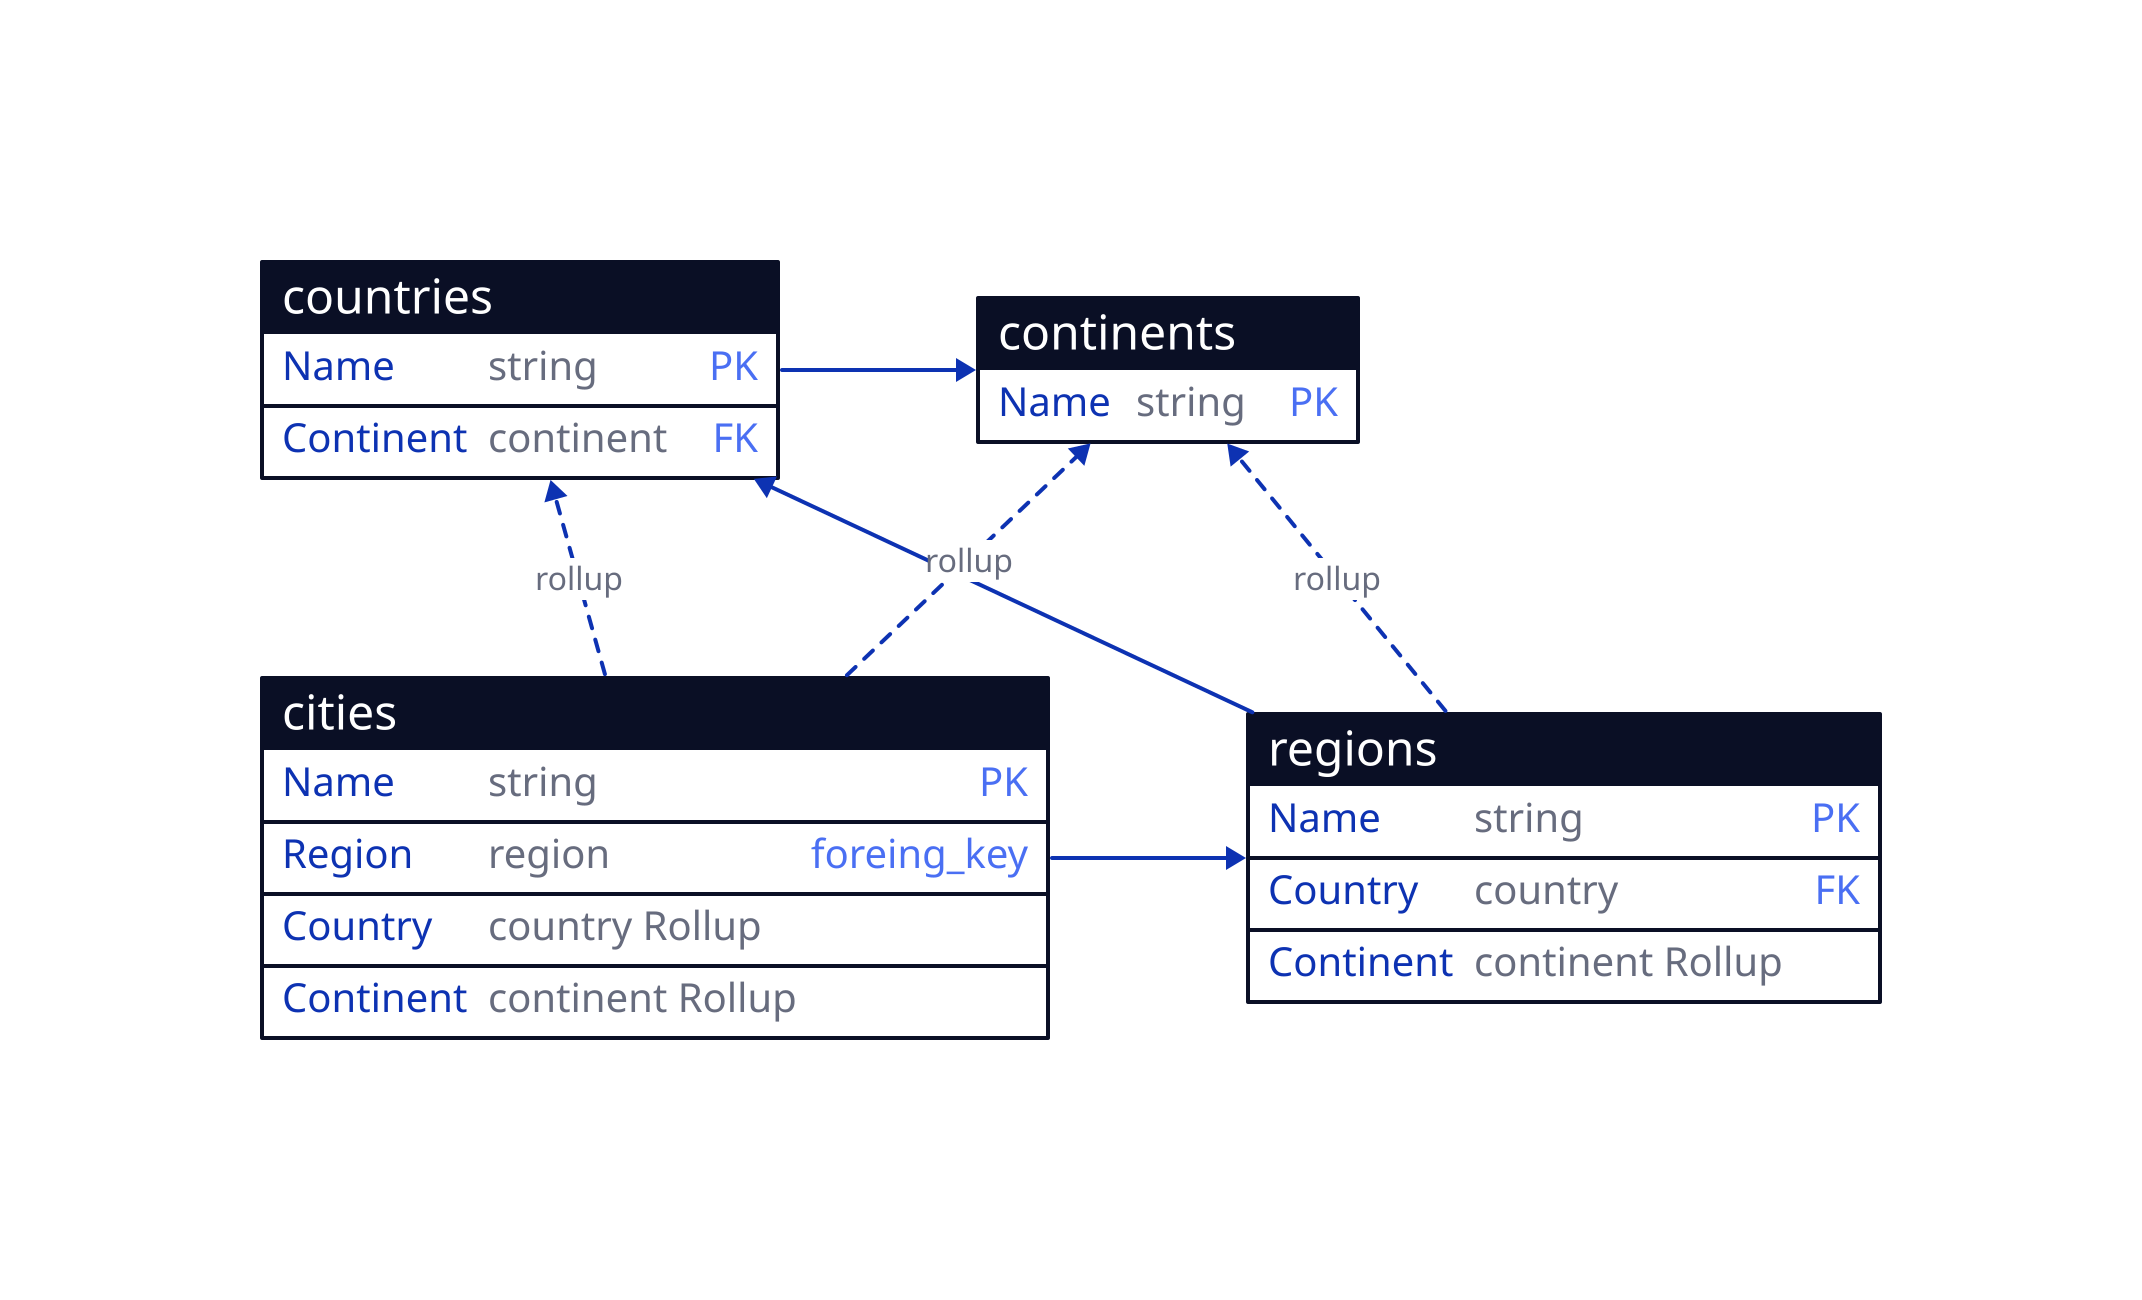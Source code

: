 style.fill: transparent
grid-columns: 1
grid-rows: 2

a:"" {
    style.fill: transparent
    style.stroke: transparent
    direction: right
    continents: {
        shape: sql_table
        Name: string {constraint: primary_key}
    }

    countries: {
        shape: sql_table
        Name: string {constraint: primary_key}
        Continent: continent {constraint: foreign_key}
    }
}

b:"" {
    style.fill: transparent
    style.stroke: transparent
    direction: right
    regions: {
        shape: sql_table
        Name: string {constraint: primary_key}
        Country: country {constraint: foreign_key}
        Continent: continent Rollup
    }

    cities: {
        shape: sql_table
        Name: string {constraint: primary_key}
        Region: region {constraint: foreing_key}
        Country: country Rollup
        Continent: continent Rollup
    }
}

a.countries.Continent -> a.continents.Name
b.regions.Country -> a.countries.Name
b.regions.Continent -> a.continents.Name: rollup {
    style {
        stroke-dash: 3
    }
}
b.cities.Region -> b.regions.Name
b.cities.Country -> a.countries.Name: rollup {
    style {
        stroke-dash: 3
    }
}
b.cities.Continent -> a.continents.Name: rollup {
    style {
        stroke-dash: 3
    }
}